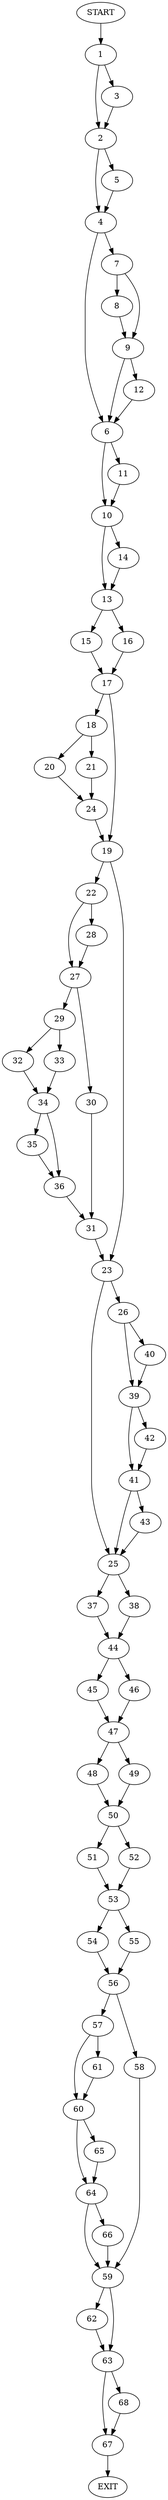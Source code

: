 digraph {
0 [label="START"]
69 [label="EXIT"]
0 -> 1
1 -> 2
1 -> 3
2 -> 4
2 -> 5
3 -> 2
5 -> 4
4 -> 6
4 -> 7
7 -> 8
7 -> 9
6 -> 10
6 -> 11
9 -> 6
9 -> 12
8 -> 9
12 -> 6
10 -> 13
10 -> 14
11 -> 10
14 -> 13
13 -> 15
13 -> 16
15 -> 17
16 -> 17
17 -> 18
17 -> 19
18 -> 20
18 -> 21
19 -> 22
19 -> 23
20 -> 24
21 -> 24
24 -> 19
23 -> 25
23 -> 26
22 -> 27
22 -> 28
27 -> 29
27 -> 30
28 -> 27
30 -> 31
29 -> 32
29 -> 33
33 -> 34
32 -> 34
34 -> 35
34 -> 36
35 -> 36
36 -> 31
31 -> 23
25 -> 37
25 -> 38
26 -> 39
26 -> 40
40 -> 39
39 -> 41
39 -> 42
42 -> 41
41 -> 43
41 -> 25
43 -> 25
37 -> 44
38 -> 44
44 -> 45
44 -> 46
46 -> 47
45 -> 47
47 -> 48
47 -> 49
49 -> 50
48 -> 50
50 -> 51
50 -> 52
51 -> 53
52 -> 53
53 -> 54
53 -> 55
54 -> 56
55 -> 56
56 -> 57
56 -> 58
58 -> 59
57 -> 60
57 -> 61
59 -> 62
59 -> 63
60 -> 64
60 -> 65
61 -> 60
64 -> 59
64 -> 66
65 -> 64
66 -> 59
62 -> 63
63 -> 67
63 -> 68
67 -> 69
68 -> 67
}
